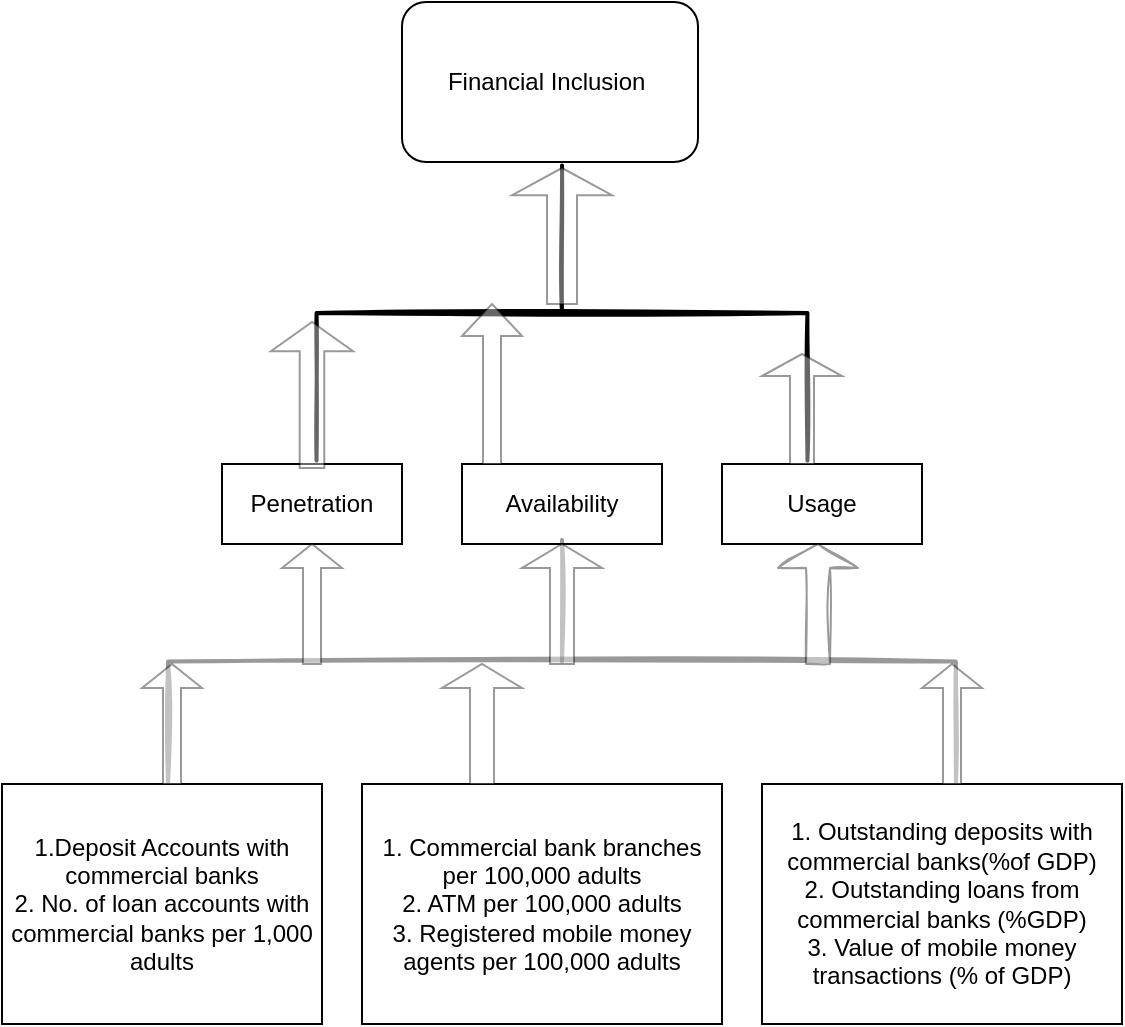 <mxfile version="14.5.1" type="github">
  <diagram id="gQmrpIEBPHHzBbxHCcF-" name="Page-1">
    <mxGraphModel dx="1022" dy="371" grid="0" gridSize="10" guides="1" tooltips="1" connect="1" arrows="1" fold="1" page="1" pageScale="1" pageWidth="850" pageHeight="1100" math="0" shadow="0">
      <root>
        <mxCell id="0" />
        <mxCell id="1" parent="0" />
        <mxCell id="iwgSb-QLQv-q18X_0Exx-1" value="Financial Inclusion&amp;nbsp;" style="rounded=1;whiteSpace=wrap;html=1;" parent="1" vertex="1">
          <mxGeometry x="280" y="89" width="148" height="80" as="geometry" />
        </mxCell>
        <mxCell id="iwgSb-QLQv-q18X_0Exx-2" value="Penetration" style="rounded=0;whiteSpace=wrap;html=1;" parent="1" vertex="1">
          <mxGeometry x="190" y="320" width="90" height="40" as="geometry" />
        </mxCell>
        <mxCell id="iwgSb-QLQv-q18X_0Exx-3" value="Availability" style="rounded=0;whiteSpace=wrap;html=1;" parent="1" vertex="1">
          <mxGeometry x="310" y="320" width="100" height="40" as="geometry" />
        </mxCell>
        <mxCell id="iwgSb-QLQv-q18X_0Exx-4" value="Usage" style="rounded=0;whiteSpace=wrap;html=1;" parent="1" vertex="1">
          <mxGeometry x="440" y="320" width="100" height="40" as="geometry" />
        </mxCell>
        <mxCell id="iwgSb-QLQv-q18X_0Exx-6" value="&lt;span&gt;1.Deposit Accounts with commercial banks&lt;/span&gt;&lt;br&gt;&lt;span&gt;2. No. of loan accounts with commercial banks per 1,000 adults&lt;/span&gt;" style="rounded=0;whiteSpace=wrap;html=1;" parent="1" vertex="1">
          <mxGeometry x="80" y="480" width="160" height="120" as="geometry" />
        </mxCell>
        <mxCell id="iwgSb-QLQv-q18X_0Exx-7" value="1. Commercial bank branches per 100,000 adults&lt;br&gt;2. ATM per 100,000 adults&lt;br&gt;3. Registered mobile money agents per 100,000 adults" style="rounded=0;whiteSpace=wrap;html=1;" parent="1" vertex="1">
          <mxGeometry x="260" y="480" width="180" height="120" as="geometry" />
        </mxCell>
        <mxCell id="iwgSb-QLQv-q18X_0Exx-8" value="1. Outstanding deposits with commercial banks(%of GDP)&lt;br&gt;2. Outstanding loans from commercial banks (%GDP)&lt;br&gt;3. Value of mobile money transactions (% of GDP)" style="rounded=0;whiteSpace=wrap;html=1;" parent="1" vertex="1">
          <mxGeometry x="460" y="480" width="180" height="120" as="geometry" />
        </mxCell>
        <mxCell id="iwgSb-QLQv-q18X_0Exx-42" value="" style="strokeWidth=2;html=1;shape=mxgraph.flowchart.annotation_2;align=left;labelPosition=right;pointerEvents=1;rotation=90;sketch=1;" parent="1" vertex="1">
          <mxGeometry x="286.21" y="121.79" width="147.58" height="245.45" as="geometry" />
        </mxCell>
        <mxCell id="iwgSb-QLQv-q18X_0Exx-54" value="" style="shape=singleArrow;direction=north;whiteSpace=wrap;html=1;arrowWidth=0.067;arrowSize=0.217;" parent="1" vertex="1">
          <mxGeometry x="210" y="310" width="20" as="geometry" />
        </mxCell>
        <mxCell id="iwgSb-QLQv-q18X_0Exx-96" value="" style="strokeWidth=2;html=1;shape=mxgraph.flowchart.annotation_2;align=left;labelPosition=right;pointerEvents=1;sketch=1;gradientColor=#ffffff;opacity=40;rotation=90;" parent="1" vertex="1">
          <mxGeometry x="299.21" y="221.79" width="121.57" height="393.9" as="geometry" />
        </mxCell>
        <mxCell id="iwgSb-QLQv-q18X_0Exx-97" value="" style="shape=singleArrow;direction=north;whiteSpace=wrap;html=1;sketch=0;strokeColor=#000000;gradientColor=#ffffff;opacity=40;" parent="1" vertex="1">
          <mxGeometry x="340" y="360" width="40" height="60" as="geometry" />
        </mxCell>
        <mxCell id="iwgSb-QLQv-q18X_0Exx-98" value="" style="shape=singleArrow;direction=north;whiteSpace=wrap;html=1;sketch=0;strokeColor=#000000;gradientColor=#ffffff;opacity=40;" parent="1" vertex="1">
          <mxGeometry x="220" y="360" width="30" height="60" as="geometry" />
        </mxCell>
        <mxCell id="iwgSb-QLQv-q18X_0Exx-99" value="" style="shape=singleArrow;direction=north;whiteSpace=wrap;html=1;sketch=1;strokeColor=#000000;gradientColor=#ffffff;opacity=40;" parent="1" vertex="1">
          <mxGeometry x="468" y="360" width="40" height="60" as="geometry" />
        </mxCell>
        <mxCell id="iwgSb-QLQv-q18X_0Exx-100" value="" style="shape=singleArrow;direction=north;whiteSpace=wrap;html=1;sketch=0;strokeColor=#000000;gradientColor=#ffffff;opacity=40;" parent="1" vertex="1">
          <mxGeometry x="335" y="172" width="50" height="68" as="geometry" />
        </mxCell>
        <mxCell id="iwgSb-QLQv-q18X_0Exx-101" value="" style="shape=singleArrow;direction=north;whiteSpace=wrap;html=1;sketch=0;strokeColor=#000000;gradientColor=#ffffff;opacity=40;" parent="1" vertex="1">
          <mxGeometry x="214.5" y="249" width="41" height="73" as="geometry" />
        </mxCell>
        <mxCell id="iwgSb-QLQv-q18X_0Exx-102" value="" style="shape=singleArrow;direction=north;whiteSpace=wrap;html=1;sketch=0;strokeColor=#000000;gradientColor=#ffffff;opacity=40;" parent="1" vertex="1">
          <mxGeometry x="460" y="265" width="40" height="55" as="geometry" />
        </mxCell>
        <mxCell id="iwgSb-QLQv-q18X_0Exx-103" value="" style="shape=singleArrow;direction=north;whiteSpace=wrap;html=1;sketch=0;strokeColor=#000000;gradientColor=#ffffff;opacity=40;" parent="1" vertex="1">
          <mxGeometry x="310" y="240" width="30" height="80" as="geometry" />
        </mxCell>
        <mxCell id="iwgSb-QLQv-q18X_0Exx-104" value="" style="shape=singleArrow;direction=north;whiteSpace=wrap;html=1;sketch=0;strokeColor=#000000;gradientColor=#ffffff;opacity=40;" parent="1" vertex="1">
          <mxGeometry x="150" y="420" width="30" height="60" as="geometry" />
        </mxCell>
        <mxCell id="iwgSb-QLQv-q18X_0Exx-105" value="" style="shape=singleArrow;direction=north;whiteSpace=wrap;html=1;sketch=0;strokeColor=#000000;gradientColor=#ffffff;opacity=40;" parent="1" vertex="1">
          <mxGeometry x="540" y="420" width="30" height="60" as="geometry" />
        </mxCell>
        <mxCell id="iwgSb-QLQv-q18X_0Exx-106" value="" style="shape=singleArrow;direction=north;whiteSpace=wrap;html=1;sketch=0;strokeColor=#000000;gradientColor=#ffffff;opacity=40;" parent="1" vertex="1">
          <mxGeometry x="300" y="420" width="40" height="60" as="geometry" />
        </mxCell>
      </root>
    </mxGraphModel>
  </diagram>
</mxfile>
